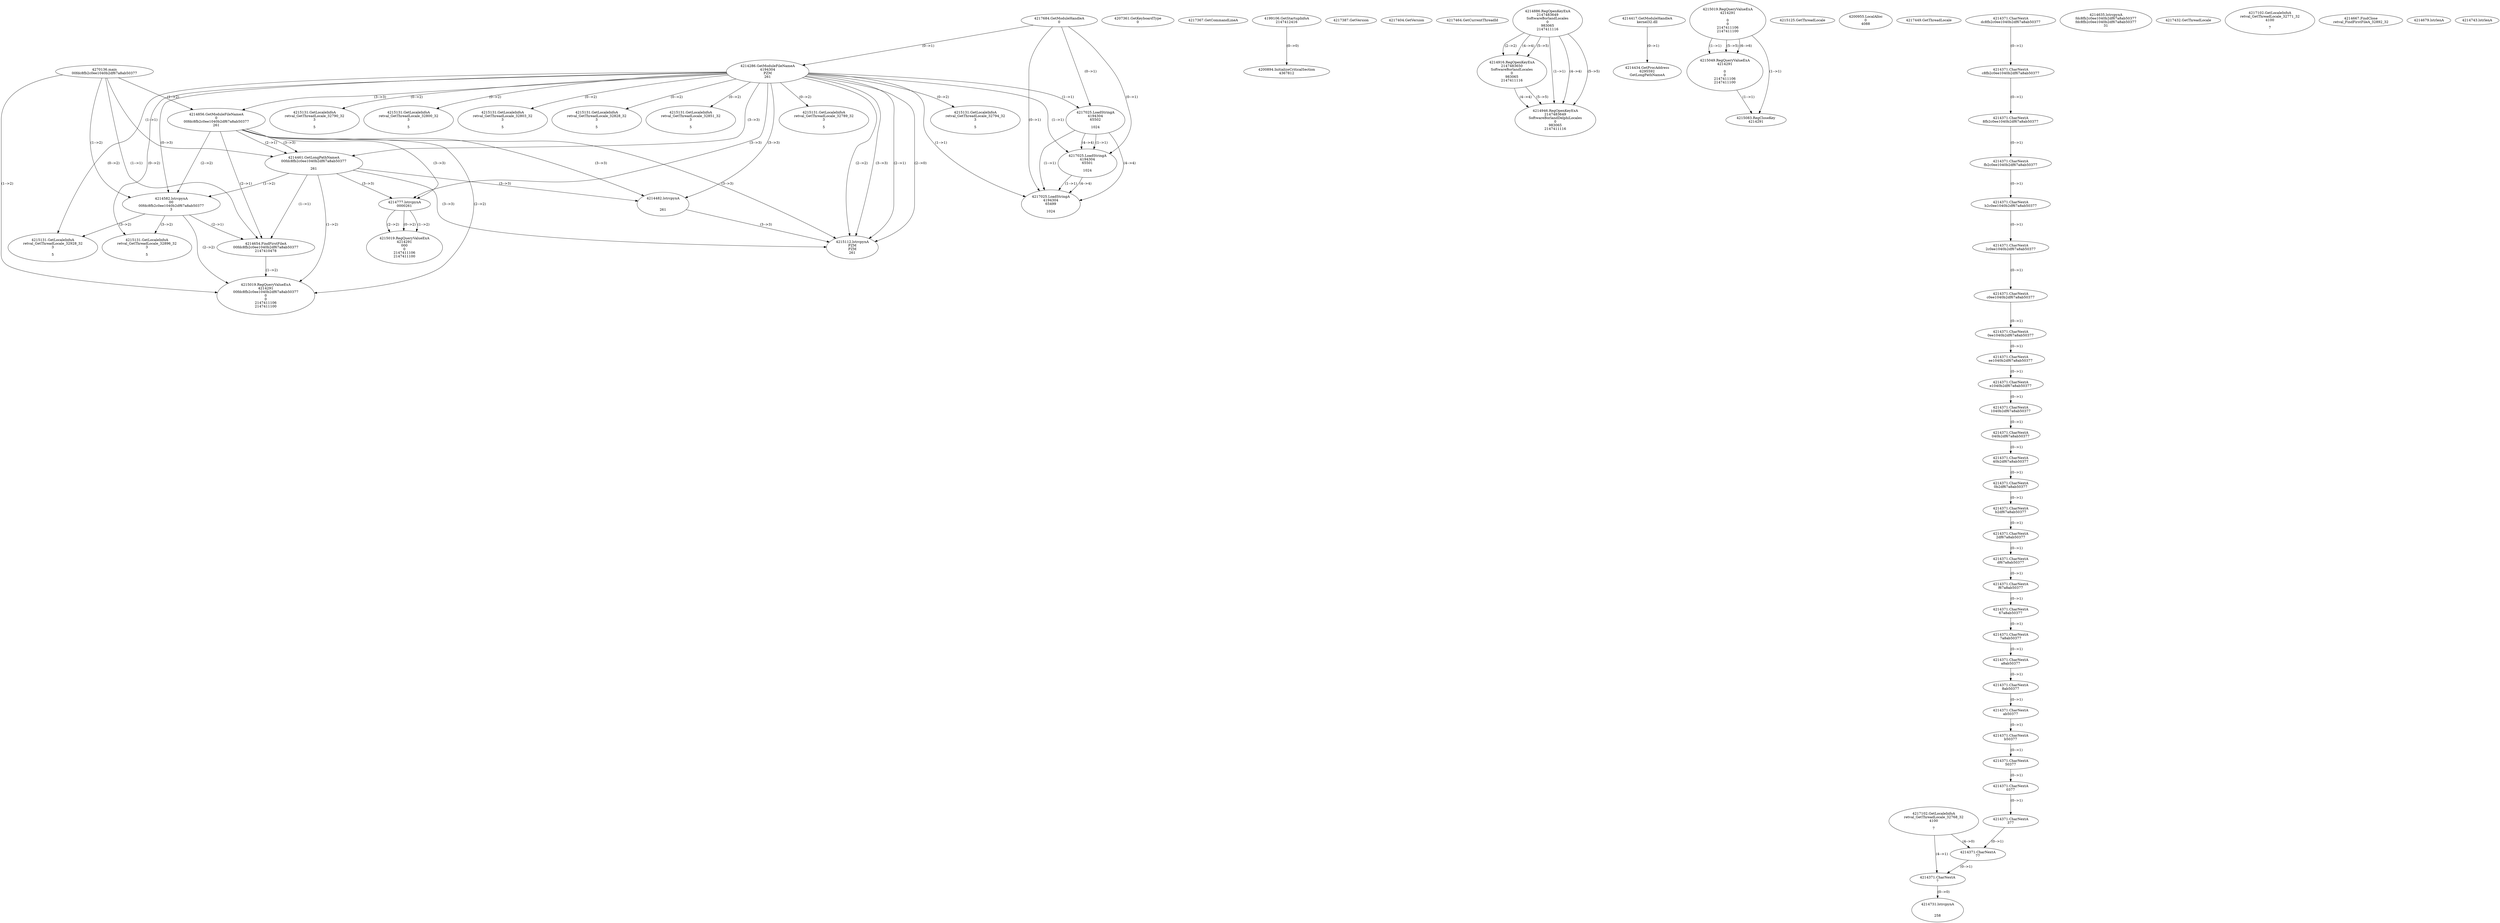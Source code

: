 // Global SCDG with merge call
digraph {
	0 [label="4270136.main
00fdc8fb2c0ee1040b2df67a8ab50377"]
	1 [label="4217684.GetModuleHandleA
0"]
	2 [label="4207361.GetKeyboardType
0"]
	3 [label="4217367.GetCommandLineA
"]
	4 [label="4199106.GetStartupInfoA
2147412416"]
	5 [label="4217387.GetVersion
"]
	6 [label="4217404.GetVersion
"]
	7 [label="4217464.GetCurrentThreadId
"]
	8 [label="4214286.GetModuleFileNameA
4194304
PZM
261"]
	1 -> 8 [label="(0-->1)"]
	9 [label="4214856.GetModuleFileNameA
0
00fdc8fb2c0ee1040b2df67a8ab50377
261"]
	0 -> 9 [label="(1-->2)"]
	8 -> 9 [label="(3-->3)"]
	10 [label="4214886.RegOpenKeyExA
2147483649
Software\Borland\Locales
0
983065
2147411116"]
	11 [label="4214417.GetModuleHandleA
kernel32.dll"]
	12 [label="4214434.GetProcAddress
6295592
GetLongPathNameA"]
	11 -> 12 [label="(0-->1)"]
	13 [label="4214461.GetLongPathNameA
00fdc8fb2c0ee1040b2df67a8ab50377

261"]
	0 -> 13 [label="(1-->1)"]
	9 -> 13 [label="(2-->1)"]
	8 -> 13 [label="(3-->3)"]
	9 -> 13 [label="(3-->3)"]
	14 [label="4214482.lstrcpynA


261"]
	8 -> 14 [label="(3-->3)"]
	9 -> 14 [label="(3-->3)"]
	13 -> 14 [label="(3-->3)"]
	15 [label="4215019.RegQueryValueExA
4214291

0
0
2147411106
2147411100"]
	16 [label="4215049.RegQueryValueExA
4214291

0
0
2147411106
2147411100"]
	15 -> 16 [label="(1-->1)"]
	15 -> 16 [label="(5-->5)"]
	15 -> 16 [label="(6-->6)"]
	17 [label="4215083.RegCloseKey
4214291"]
	15 -> 17 [label="(1-->1)"]
	16 -> 17 [label="(1-->1)"]
	18 [label="4215112.lstrcpynA
PZM
PZM
261"]
	8 -> 18 [label="(2-->1)"]
	8 -> 18 [label="(2-->2)"]
	8 -> 18 [label="(3-->3)"]
	9 -> 18 [label="(3-->3)"]
	13 -> 18 [label="(3-->3)"]
	14 -> 18 [label="(3-->3)"]
	8 -> 18 [label="(2-->0)"]
	19 [label="4215125.GetThreadLocale
"]
	20 [label="4215131.GetLocaleInfoA
retval_GetThreadLocale_32789_32
3

5"]
	8 -> 20 [label="(0-->2)"]
	21 [label="4217025.LoadStringA
4194304
65502

1024"]
	1 -> 21 [label="(0-->1)"]
	8 -> 21 [label="(1-->1)"]
	22 [label="4217025.LoadStringA
4194304
65501

1024"]
	1 -> 22 [label="(0-->1)"]
	8 -> 22 [label="(1-->1)"]
	21 -> 22 [label="(1-->1)"]
	21 -> 22 [label="(4-->4)"]
	23 [label="4217025.LoadStringA
4194304
65499

1024"]
	1 -> 23 [label="(0-->1)"]
	8 -> 23 [label="(1-->1)"]
	21 -> 23 [label="(1-->1)"]
	22 -> 23 [label="(1-->1)"]
	21 -> 23 [label="(4-->4)"]
	22 -> 23 [label="(4-->4)"]
	24 [label="4214916.RegOpenKeyExA
2147483650
Software\Borland\Locales
0
983065
2147411116"]
	10 -> 24 [label="(2-->2)"]
	10 -> 24 [label="(4-->4)"]
	10 -> 24 [label="(5-->5)"]
	25 [label="4214946.RegOpenKeyExA
2147483649
Software\Borland\Delphi\Locales
0
983065
2147411116"]
	10 -> 25 [label="(1-->1)"]
	10 -> 25 [label="(4-->4)"]
	24 -> 25 [label="(4-->4)"]
	10 -> 25 [label="(5-->5)"]
	24 -> 25 [label="(5-->5)"]
	26 [label="4215131.GetLocaleInfoA
retval_GetThreadLocale_32794_32
3

5"]
	8 -> 26 [label="(0-->2)"]
	27 [label="4200894.InitializeCriticalSection
4367812"]
	4 -> 27 [label="(0-->0)"]
	28 [label="4200955.LocalAlloc
0
4088"]
	29 [label="4217449.GetThreadLocale
"]
	30 [label="4217102.GetLocaleInfoA
retval_GetThreadLocale_32768_32
4100

7"]
	31 [label="4214582.lstrcpynA
00
00fdc8fb2c0ee1040b2df67a8ab50377
3"]
	0 -> 31 [label="(1-->2)"]
	9 -> 31 [label="(2-->2)"]
	13 -> 31 [label="(1-->2)"]
	8 -> 31 [label="(0-->3)"]
	32 [label="4214371.CharNextA
dc8fb2c0ee1040b2df67a8ab50377"]
	33 [label="4214371.CharNextA
c8fb2c0ee1040b2df67a8ab50377"]
	32 -> 33 [label="(0-->1)"]
	34 [label="4214371.CharNextA
8fb2c0ee1040b2df67a8ab50377"]
	33 -> 34 [label="(0-->1)"]
	35 [label="4214371.CharNextA
fb2c0ee1040b2df67a8ab50377"]
	34 -> 35 [label="(0-->1)"]
	36 [label="4214371.CharNextA
b2c0ee1040b2df67a8ab50377"]
	35 -> 36 [label="(0-->1)"]
	37 [label="4214371.CharNextA
2c0ee1040b2df67a8ab50377"]
	36 -> 37 [label="(0-->1)"]
	38 [label="4214371.CharNextA
c0ee1040b2df67a8ab50377"]
	37 -> 38 [label="(0-->1)"]
	39 [label="4214371.CharNextA
0ee1040b2df67a8ab50377"]
	38 -> 39 [label="(0-->1)"]
	40 [label="4214371.CharNextA
ee1040b2df67a8ab50377"]
	39 -> 40 [label="(0-->1)"]
	41 [label="4214371.CharNextA
e1040b2df67a8ab50377"]
	40 -> 41 [label="(0-->1)"]
	42 [label="4214371.CharNextA
1040b2df67a8ab50377"]
	41 -> 42 [label="(0-->1)"]
	43 [label="4214371.CharNextA
040b2df67a8ab50377"]
	42 -> 43 [label="(0-->1)"]
	44 [label="4214371.CharNextA
40b2df67a8ab50377"]
	43 -> 44 [label="(0-->1)"]
	45 [label="4214371.CharNextA
0b2df67a8ab50377"]
	44 -> 45 [label="(0-->1)"]
	46 [label="4214371.CharNextA
b2df67a8ab50377"]
	45 -> 46 [label="(0-->1)"]
	47 [label="4214371.CharNextA
2df67a8ab50377"]
	46 -> 47 [label="(0-->1)"]
	48 [label="4214371.CharNextA
df67a8ab50377"]
	47 -> 48 [label="(0-->1)"]
	49 [label="4214371.CharNextA
f67a8ab50377"]
	48 -> 49 [label="(0-->1)"]
	50 [label="4214371.CharNextA
67a8ab50377"]
	49 -> 50 [label="(0-->1)"]
	51 [label="4214371.CharNextA
7a8ab50377"]
	50 -> 51 [label="(0-->1)"]
	52 [label="4214371.CharNextA
a8ab50377"]
	51 -> 52 [label="(0-->1)"]
	53 [label="4214371.CharNextA
8ab50377"]
	52 -> 53 [label="(0-->1)"]
	54 [label="4214371.CharNextA
ab50377"]
	53 -> 54 [label="(0-->1)"]
	55 [label="4214371.CharNextA
b50377"]
	54 -> 55 [label="(0-->1)"]
	56 [label="4214371.CharNextA
50377"]
	55 -> 56 [label="(0-->1)"]
	57 [label="4214371.CharNextA
0377"]
	56 -> 57 [label="(0-->1)"]
	58 [label="4214371.CharNextA
377"]
	57 -> 58 [label="(0-->1)"]
	59 [label="4214371.CharNextA
77"]
	58 -> 59 [label="(0-->1)"]
	30 -> 59 [label="(4-->0)"]
	60 [label="4214371.CharNextA
7"]
	30 -> 60 [label="(4-->1)"]
	59 -> 60 [label="(0-->1)"]
	61 [label="4214635.lstrcpynA
fdc8fb2c0ee1040b2df67a8ab50377
fdc8fb2c0ee1040b2df67a8ab50377
31"]
	62 [label="4214654.FindFirstFileA
00fdc8fb2c0ee1040b2df67a8ab50377
2147410478"]
	0 -> 62 [label="(1-->1)"]
	9 -> 62 [label="(2-->1)"]
	13 -> 62 [label="(1-->1)"]
	31 -> 62 [label="(2-->1)"]
	63 [label="4215019.RegQueryValueExA
4214291
00fdc8fb2c0ee1040b2df67a8ab50377
0
0
2147411106
2147411100"]
	0 -> 63 [label="(1-->2)"]
	9 -> 63 [label="(2-->2)"]
	13 -> 63 [label="(1-->2)"]
	31 -> 63 [label="(2-->2)"]
	62 -> 63 [label="(1-->2)"]
	64 [label="4215131.GetLocaleInfoA
retval_GetThreadLocale_32896_32
3

5"]
	8 -> 64 [label="(0-->2)"]
	31 -> 64 [label="(3-->2)"]
	65 [label="4217432.GetThreadLocale
"]
	66 [label="4217102.GetLocaleInfoA
retval_GetThreadLocale_32771_32
4100

7"]
	67 [label="4214667.FindClose
retval_FindFirstFileA_32892_32"]
	68 [label="4214679.lstrlenA
"]
	69 [label="4214731.lstrcpynA


258"]
	60 -> 69 [label="(0-->0)"]
	70 [label="4214743.lstrlenA
"]
	71 [label="4214777.lstrcpynA
00\
00\
261"]
	8 -> 71 [label="(3-->3)"]
	9 -> 71 [label="(3-->3)"]
	13 -> 71 [label="(3-->3)"]
	72 [label="4215019.RegQueryValueExA
4214291
00\
0
0
2147411106
2147411100"]
	71 -> 72 [label="(1-->2)"]
	71 -> 72 [label="(2-->2)"]
	71 -> 72 [label="(0-->2)"]
	73 [label="4215131.GetLocaleInfoA
retval_GetThreadLocale_32928_32
3

5"]
	8 -> 73 [label="(0-->2)"]
	31 -> 73 [label="(3-->2)"]
	74 [label="4215131.GetLocaleInfoA
retval_GetThreadLocale_32790_32
3

5"]
	8 -> 74 [label="(0-->2)"]
	75 [label="4215131.GetLocaleInfoA
retval_GetThreadLocale_32800_32
3

5"]
	8 -> 75 [label="(0-->2)"]
	76 [label="4215131.GetLocaleInfoA
retval_GetThreadLocale_32803_32
3

5"]
	8 -> 76 [label="(0-->2)"]
	77 [label="4215131.GetLocaleInfoA
retval_GetThreadLocale_32828_32
3

5"]
	8 -> 77 [label="(0-->2)"]
	78 [label="4215131.GetLocaleInfoA
retval_GetThreadLocale_32851_32
3

5"]
	8 -> 78 [label="(0-->2)"]
}
